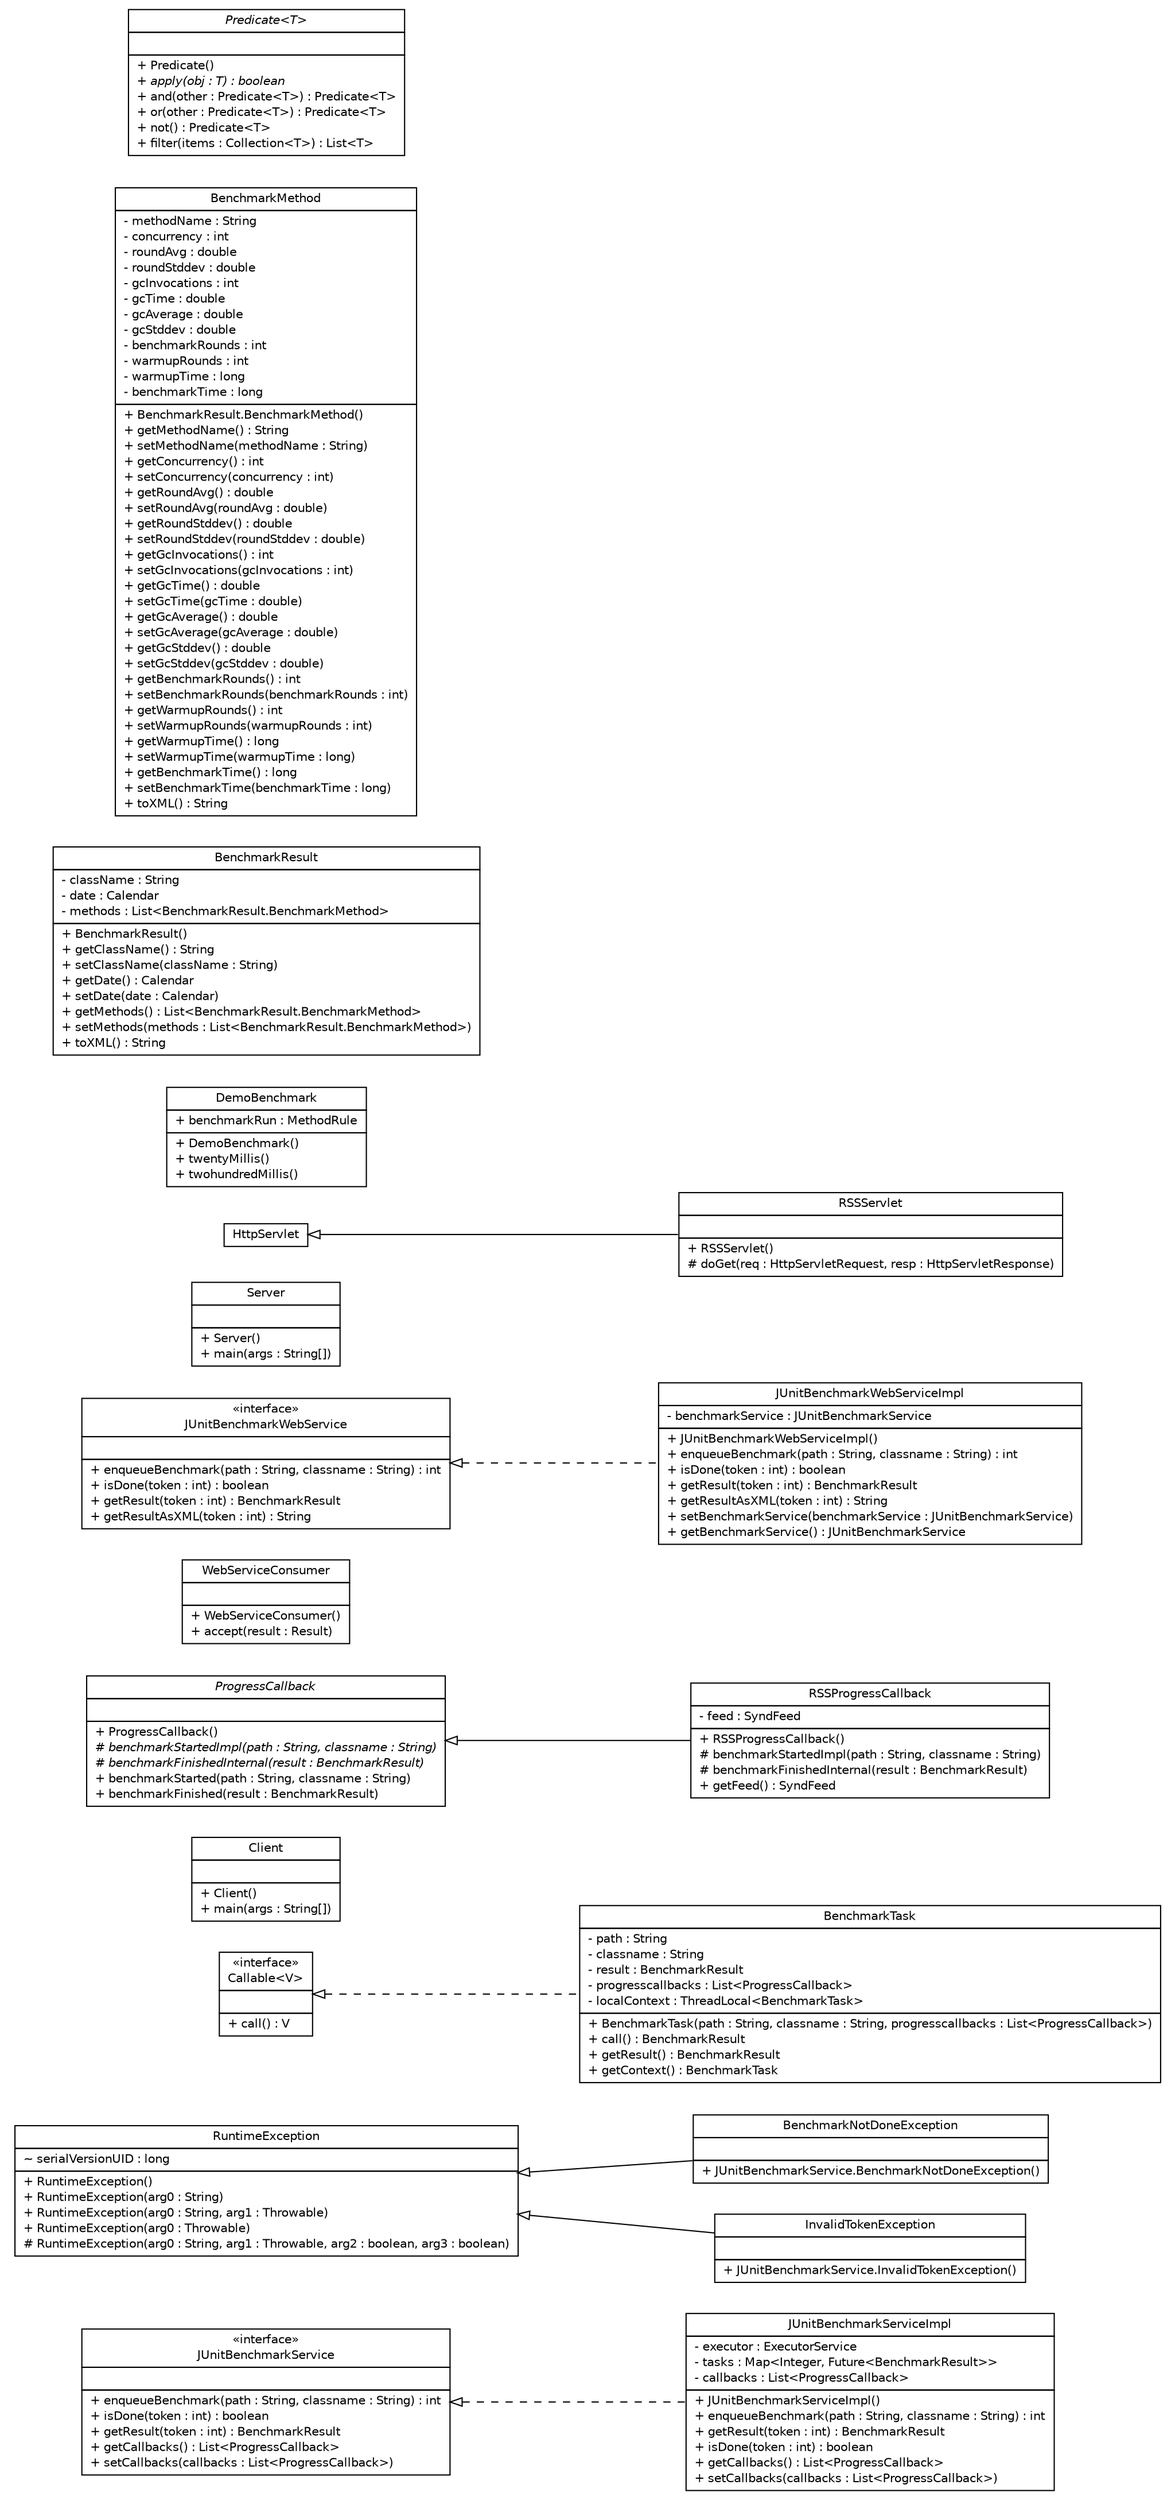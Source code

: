 #!/usr/local/bin/dot
#
# Class diagram 
# Generated by UMLGraph version R5_6 (http://www.umlgraph.org/)
#

digraph G {
	edge [fontname="Helvetica",fontsize=10,labelfontname="Helvetica",labelfontsize=10];
	node [fontname="Helvetica",fontsize=10,shape=plaintext];
	nodesep=0.25;
	ranksep=0.5;
	rankdir=LR;
	// de.htwaalen.jubws.JUnitBenchmarkService
	c0 [label=<<table title="de.htwaalen.jubws.JUnitBenchmarkService" border="0" cellborder="1" cellspacing="0" cellpadding="2" port="p">
		<tr><td><table border="0" cellspacing="0" cellpadding="1">
<tr><td align="center" balign="center"> &#171;interface&#187; </td></tr>
<tr><td align="center" balign="center"> JUnitBenchmarkService </td></tr>
		</table></td></tr>
		<tr><td><table border="0" cellspacing="0" cellpadding="1">
<tr><td align="left" balign="left">  </td></tr>
		</table></td></tr>
		<tr><td><table border="0" cellspacing="0" cellpadding="1">
<tr><td align="left" balign="left"> + enqueueBenchmark(path : String, classname : String) : int </td></tr>
<tr><td align="left" balign="left"> + isDone(token : int) : boolean </td></tr>
<tr><td align="left" balign="left"> + getResult(token : int) : BenchmarkResult </td></tr>
<tr><td align="left" balign="left"> + getCallbacks() : List&lt;ProgressCallback&gt; </td></tr>
<tr><td align="left" balign="left"> + setCallbacks(callbacks : List&lt;ProgressCallback&gt;) </td></tr>
		</table></td></tr>
		</table>>, URL="null", fontname="Helvetica", fontcolor="black", fontsize=10.0];
	// de.htwaalen.jubws.JUnitBenchmarkService.BenchmarkNotDoneException
	c1 [label=<<table title="de.htwaalen.jubws.JUnitBenchmarkService.BenchmarkNotDoneException" border="0" cellborder="1" cellspacing="0" cellpadding="2" port="p">
		<tr><td><table border="0" cellspacing="0" cellpadding="1">
<tr><td align="center" balign="center"> BenchmarkNotDoneException </td></tr>
		</table></td></tr>
		<tr><td><table border="0" cellspacing="0" cellpadding="1">
<tr><td align="left" balign="left">  </td></tr>
		</table></td></tr>
		<tr><td><table border="0" cellspacing="0" cellpadding="1">
<tr><td align="left" balign="left"> + JUnitBenchmarkService.BenchmarkNotDoneException() </td></tr>
		</table></td></tr>
		</table>>, URL="null", fontname="Helvetica", fontcolor="black", fontsize=10.0];
	// de.htwaalen.jubws.JUnitBenchmarkService.InvalidTokenException
	c2 [label=<<table title="de.htwaalen.jubws.JUnitBenchmarkService.InvalidTokenException" border="0" cellborder="1" cellspacing="0" cellpadding="2" port="p">
		<tr><td><table border="0" cellspacing="0" cellpadding="1">
<tr><td align="center" balign="center"> InvalidTokenException </td></tr>
		</table></td></tr>
		<tr><td><table border="0" cellspacing="0" cellpadding="1">
<tr><td align="left" balign="left">  </td></tr>
		</table></td></tr>
		<tr><td><table border="0" cellspacing="0" cellpadding="1">
<tr><td align="left" balign="left"> + JUnitBenchmarkService.InvalidTokenException() </td></tr>
		</table></td></tr>
		</table>>, URL="null", fontname="Helvetica", fontcolor="black", fontsize=10.0];
	// de.htwaalen.jubws.JUnitBenchmarkServiceImpl
	c3 [label=<<table title="de.htwaalen.jubws.JUnitBenchmarkServiceImpl" border="0" cellborder="1" cellspacing="0" cellpadding="2" port="p">
		<tr><td><table border="0" cellspacing="0" cellpadding="1">
<tr><td align="center" balign="center"> JUnitBenchmarkServiceImpl </td></tr>
		</table></td></tr>
		<tr><td><table border="0" cellspacing="0" cellpadding="1">
<tr><td align="left" balign="left"> - executor : ExecutorService </td></tr>
<tr><td align="left" balign="left"> - tasks : Map&lt;Integer, Future&lt;BenchmarkResult&gt;&gt; </td></tr>
<tr><td align="left" balign="left"> - callbacks : List&lt;ProgressCallback&gt; </td></tr>
		</table></td></tr>
		<tr><td><table border="0" cellspacing="0" cellpadding="1">
<tr><td align="left" balign="left"> + JUnitBenchmarkServiceImpl() </td></tr>
<tr><td align="left" balign="left"> + enqueueBenchmark(path : String, classname : String) : int </td></tr>
<tr><td align="left" balign="left"> + getResult(token : int) : BenchmarkResult </td></tr>
<tr><td align="left" balign="left"> + isDone(token : int) : boolean </td></tr>
<tr><td align="left" balign="left"> + getCallbacks() : List&lt;ProgressCallback&gt; </td></tr>
<tr><td align="left" balign="left"> + setCallbacks(callbacks : List&lt;ProgressCallback&gt;) </td></tr>
		</table></td></tr>
		</table>>, URL="null", fontname="Helvetica", fontcolor="black", fontsize=10.0];
	// de.htwaalen.jubws.BenchmarkTask
	c4 [label=<<table title="de.htwaalen.jubws.BenchmarkTask" border="0" cellborder="1" cellspacing="0" cellpadding="2" port="p">
		<tr><td><table border="0" cellspacing="0" cellpadding="1">
<tr><td align="center" balign="center"> BenchmarkTask </td></tr>
		</table></td></tr>
		<tr><td><table border="0" cellspacing="0" cellpadding="1">
<tr><td align="left" balign="left"> - path : String </td></tr>
<tr><td align="left" balign="left"> - classname : String </td></tr>
<tr><td align="left" balign="left"> - result : BenchmarkResult </td></tr>
<tr><td align="left" balign="left"> - progresscallbacks : List&lt;ProgressCallback&gt; </td></tr>
<tr><td align="left" balign="left"> - localContext : ThreadLocal&lt;BenchmarkTask&gt; </td></tr>
		</table></td></tr>
		<tr><td><table border="0" cellspacing="0" cellpadding="1">
<tr><td align="left" balign="left"> + BenchmarkTask(path : String, classname : String, progresscallbacks : List&lt;ProgressCallback&gt;) </td></tr>
<tr><td align="left" balign="left"> + call() : BenchmarkResult </td></tr>
<tr><td align="left" balign="left"> + getResult() : BenchmarkResult </td></tr>
<tr><td align="left" balign="left"> + getContext() : BenchmarkTask </td></tr>
		</table></td></tr>
		</table>>, URL="null", fontname="Helvetica", fontcolor="black", fontsize=10.0];
	// de.htwaalen.jubws.client.Client
	c5 [label=<<table title="de.htwaalen.jubws.client.Client" border="0" cellborder="1" cellspacing="0" cellpadding="2" port="p">
		<tr><td><table border="0" cellspacing="0" cellpadding="1">
<tr><td align="center" balign="center"> Client </td></tr>
		</table></td></tr>
		<tr><td><table border="0" cellspacing="0" cellpadding="1">
<tr><td align="left" balign="left">  </td></tr>
		</table></td></tr>
		<tr><td><table border="0" cellspacing="0" cellpadding="1">
<tr><td align="left" balign="left"> + Client() </td></tr>
<tr><td align="left" balign="left"> + main(args : String[]) </td></tr>
		</table></td></tr>
		</table>>, URL="null", fontname="Helvetica", fontcolor="black", fontsize=10.0];
	// de.htwaalen.jubws.RSSProgressCallback
	c6 [label=<<table title="de.htwaalen.jubws.RSSProgressCallback" border="0" cellborder="1" cellspacing="0" cellpadding="2" port="p">
		<tr><td><table border="0" cellspacing="0" cellpadding="1">
<tr><td align="center" balign="center"> RSSProgressCallback </td></tr>
		</table></td></tr>
		<tr><td><table border="0" cellspacing="0" cellpadding="1">
<tr><td align="left" balign="left"> - feed : SyndFeed </td></tr>
		</table></td></tr>
		<tr><td><table border="0" cellspacing="0" cellpadding="1">
<tr><td align="left" balign="left"> + RSSProgressCallback() </td></tr>
<tr><td align="left" balign="left"> # benchmarkStartedImpl(path : String, classname : String) </td></tr>
<tr><td align="left" balign="left"> # benchmarkFinishedInternal(result : BenchmarkResult) </td></tr>
<tr><td align="left" balign="left"> + getFeed() : SyndFeed </td></tr>
		</table></td></tr>
		</table>>, URL="null", fontname="Helvetica", fontcolor="black", fontsize=10.0];
	// de.htwaalen.jubws.WebServiceConsumer
	c7 [label=<<table title="de.htwaalen.jubws.WebServiceConsumer" border="0" cellborder="1" cellspacing="0" cellpadding="2" port="p">
		<tr><td><table border="0" cellspacing="0" cellpadding="1">
<tr><td align="center" balign="center"> WebServiceConsumer </td></tr>
		</table></td></tr>
		<tr><td><table border="0" cellspacing="0" cellpadding="1">
<tr><td align="left" balign="left">  </td></tr>
		</table></td></tr>
		<tr><td><table border="0" cellspacing="0" cellpadding="1">
<tr><td align="left" balign="left"> + WebServiceConsumer() </td></tr>
<tr><td align="left" balign="left"> + accept(result : Result) </td></tr>
		</table></td></tr>
		</table>>, URL="null", fontname="Helvetica", fontcolor="black", fontsize=10.0];
	// de.htwaalen.jubws.ProgressCallback
	c8 [label=<<table title="de.htwaalen.jubws.ProgressCallback" border="0" cellborder="1" cellspacing="0" cellpadding="2" port="p">
		<tr><td><table border="0" cellspacing="0" cellpadding="1">
<tr><td align="center" balign="center"><font face="Helvetica-Oblique"> ProgressCallback </font></td></tr>
		</table></td></tr>
		<tr><td><table border="0" cellspacing="0" cellpadding="1">
<tr><td align="left" balign="left">  </td></tr>
		</table></td></tr>
		<tr><td><table border="0" cellspacing="0" cellpadding="1">
<tr><td align="left" balign="left"> + ProgressCallback() </td></tr>
<tr><td align="left" balign="left"><font face="Helvetica-Oblique" point-size="10.0"> # benchmarkStartedImpl(path : String, classname : String) </font></td></tr>
<tr><td align="left" balign="left"><font face="Helvetica-Oblique" point-size="10.0"> # benchmarkFinishedInternal(result : BenchmarkResult) </font></td></tr>
<tr><td align="left" balign="left"> + benchmarkStarted(path : String, classname : String) </td></tr>
<tr><td align="left" balign="left"> + benchmarkFinished(result : BenchmarkResult) </td></tr>
		</table></td></tr>
		</table>>, URL="null", fontname="Helvetica", fontcolor="black", fontsize=10.0];
	// de.htwaalen.jubws.server.JUnitBenchmarkWebServiceImpl
	c9 [label=<<table title="de.htwaalen.jubws.server.JUnitBenchmarkWebServiceImpl" border="0" cellborder="1" cellspacing="0" cellpadding="2" port="p">
		<tr><td><table border="0" cellspacing="0" cellpadding="1">
<tr><td align="center" balign="center"> JUnitBenchmarkWebServiceImpl </td></tr>
		</table></td></tr>
		<tr><td><table border="0" cellspacing="0" cellpadding="1">
<tr><td align="left" balign="left"> - benchmarkService : JUnitBenchmarkService </td></tr>
		</table></td></tr>
		<tr><td><table border="0" cellspacing="0" cellpadding="1">
<tr><td align="left" balign="left"> + JUnitBenchmarkWebServiceImpl() </td></tr>
<tr><td align="left" balign="left"> + enqueueBenchmark(path : String, classname : String) : int </td></tr>
<tr><td align="left" balign="left"> + isDone(token : int) : boolean </td></tr>
<tr><td align="left" balign="left"> + getResult(token : int) : BenchmarkResult </td></tr>
<tr><td align="left" balign="left"> + getResultAsXML(token : int) : String </td></tr>
<tr><td align="left" balign="left"> + setBenchmarkService(benchmarkService : JUnitBenchmarkService) </td></tr>
<tr><td align="left" balign="left"> + getBenchmarkService() : JUnitBenchmarkService </td></tr>
		</table></td></tr>
		</table>>, URL="null", fontname="Helvetica", fontcolor="black", fontsize=10.0];
	// de.htwaalen.jubws.server.Server
	c10 [label=<<table title="de.htwaalen.jubws.server.Server" border="0" cellborder="1" cellspacing="0" cellpadding="2" port="p">
		<tr><td><table border="0" cellspacing="0" cellpadding="1">
<tr><td align="center" balign="center"> Server </td></tr>
		</table></td></tr>
		<tr><td><table border="0" cellspacing="0" cellpadding="1">
<tr><td align="left" balign="left">  </td></tr>
		</table></td></tr>
		<tr><td><table border="0" cellspacing="0" cellpadding="1">
<tr><td align="left" balign="left"> + Server() </td></tr>
<tr><td align="left" balign="left"> + main(args : String[]) </td></tr>
		</table></td></tr>
		</table>>, URL="null", fontname="Helvetica", fontcolor="black", fontsize=10.0];
	// de.htwaalen.jubws.server.RSSServlet
	c11 [label=<<table title="de.htwaalen.jubws.server.RSSServlet" border="0" cellborder="1" cellspacing="0" cellpadding="2" port="p">
		<tr><td><table border="0" cellspacing="0" cellpadding="1">
<tr><td align="center" balign="center"> RSSServlet </td></tr>
		</table></td></tr>
		<tr><td><table border="0" cellspacing="0" cellpadding="1">
<tr><td align="left" balign="left">  </td></tr>
		</table></td></tr>
		<tr><td><table border="0" cellspacing="0" cellpadding="1">
<tr><td align="left" balign="left"> + RSSServlet() </td></tr>
<tr><td align="left" balign="left"> # doGet(req : HttpServletRequest, resp : HttpServletResponse) </td></tr>
		</table></td></tr>
		</table>>, URL="null", fontname="Helvetica", fontcolor="black", fontsize=10.0];
	// de.htwaalen.jubws.server.JUnitBenchmarkWebService
	c12 [label=<<table title="de.htwaalen.jubws.server.JUnitBenchmarkWebService" border="0" cellborder="1" cellspacing="0" cellpadding="2" port="p">
		<tr><td><table border="0" cellspacing="0" cellpadding="1">
<tr><td align="center" balign="center"> &#171;interface&#187; </td></tr>
<tr><td align="center" balign="center"> JUnitBenchmarkWebService </td></tr>
		</table></td></tr>
		<tr><td><table border="0" cellspacing="0" cellpadding="1">
<tr><td align="left" balign="left">  </td></tr>
		</table></td></tr>
		<tr><td><table border="0" cellspacing="0" cellpadding="1">
<tr><td align="left" balign="left"> + enqueueBenchmark(path : String, classname : String) : int </td></tr>
<tr><td align="left" balign="left"> + isDone(token : int) : boolean </td></tr>
<tr><td align="left" balign="left"> + getResult(token : int) : BenchmarkResult </td></tr>
<tr><td align="left" balign="left"> + getResultAsXML(token : int) : String </td></tr>
		</table></td></tr>
		</table>>, URL="null", fontname="Helvetica", fontcolor="black", fontsize=10.0];
	// de.htwaalen.jubws.DemoBenchmark
	c13 [label=<<table title="de.htwaalen.jubws.DemoBenchmark" border="0" cellborder="1" cellspacing="0" cellpadding="2" port="p">
		<tr><td><table border="0" cellspacing="0" cellpadding="1">
<tr><td align="center" balign="center"> DemoBenchmark </td></tr>
		</table></td></tr>
		<tr><td><table border="0" cellspacing="0" cellpadding="1">
<tr><td align="left" balign="left"> + benchmarkRun : MethodRule </td></tr>
		</table></td></tr>
		<tr><td><table border="0" cellspacing="0" cellpadding="1">
<tr><td align="left" balign="left"> + DemoBenchmark() </td></tr>
<tr><td align="left" balign="left"> + twentyMillis() </td></tr>
<tr><td align="left" balign="left"> + twohundredMillis() </td></tr>
		</table></td></tr>
		</table>>, URL="null", fontname="Helvetica", fontcolor="black", fontsize=10.0];
	// de.htwaalen.jubws.BenchmarkResult
	c14 [label=<<table title="de.htwaalen.jubws.BenchmarkResult" border="0" cellborder="1" cellspacing="0" cellpadding="2" port="p">
		<tr><td><table border="0" cellspacing="0" cellpadding="1">
<tr><td align="center" balign="center"> BenchmarkResult </td></tr>
		</table></td></tr>
		<tr><td><table border="0" cellspacing="0" cellpadding="1">
<tr><td align="left" balign="left"> - className : String </td></tr>
<tr><td align="left" balign="left"> - date : Calendar </td></tr>
<tr><td align="left" balign="left"> - methods : List&lt;BenchmarkResult.BenchmarkMethod&gt; </td></tr>
		</table></td></tr>
		<tr><td><table border="0" cellspacing="0" cellpadding="1">
<tr><td align="left" balign="left"> + BenchmarkResult() </td></tr>
<tr><td align="left" balign="left"> + getClassName() : String </td></tr>
<tr><td align="left" balign="left"> + setClassName(className : String) </td></tr>
<tr><td align="left" balign="left"> + getDate() : Calendar </td></tr>
<tr><td align="left" balign="left"> + setDate(date : Calendar) </td></tr>
<tr><td align="left" balign="left"> + getMethods() : List&lt;BenchmarkResult.BenchmarkMethod&gt; </td></tr>
<tr><td align="left" balign="left"> + setMethods(methods : List&lt;BenchmarkResult.BenchmarkMethod&gt;) </td></tr>
<tr><td align="left" balign="left"> + toXML() : String </td></tr>
		</table></td></tr>
		</table>>, URL="null", fontname="Helvetica", fontcolor="black", fontsize=10.0];
	// de.htwaalen.jubws.BenchmarkResult.BenchmarkMethod
	c15 [label=<<table title="de.htwaalen.jubws.BenchmarkResult.BenchmarkMethod" border="0" cellborder="1" cellspacing="0" cellpadding="2" port="p">
		<tr><td><table border="0" cellspacing="0" cellpadding="1">
<tr><td align="center" balign="center"> BenchmarkMethod </td></tr>
		</table></td></tr>
		<tr><td><table border="0" cellspacing="0" cellpadding="1">
<tr><td align="left" balign="left"> - methodName : String </td></tr>
<tr><td align="left" balign="left"> - concurrency : int </td></tr>
<tr><td align="left" balign="left"> - roundAvg : double </td></tr>
<tr><td align="left" balign="left"> - roundStddev : double </td></tr>
<tr><td align="left" balign="left"> - gcInvocations : int </td></tr>
<tr><td align="left" balign="left"> - gcTime : double </td></tr>
<tr><td align="left" balign="left"> - gcAverage : double </td></tr>
<tr><td align="left" balign="left"> - gcStddev : double </td></tr>
<tr><td align="left" balign="left"> - benchmarkRounds : int </td></tr>
<tr><td align="left" balign="left"> - warmupRounds : int </td></tr>
<tr><td align="left" balign="left"> - warmupTime : long </td></tr>
<tr><td align="left" balign="left"> - benchmarkTime : long </td></tr>
		</table></td></tr>
		<tr><td><table border="0" cellspacing="0" cellpadding="1">
<tr><td align="left" balign="left"> + BenchmarkResult.BenchmarkMethod() </td></tr>
<tr><td align="left" balign="left"> + getMethodName() : String </td></tr>
<tr><td align="left" balign="left"> + setMethodName(methodName : String) </td></tr>
<tr><td align="left" balign="left"> + getConcurrency() : int </td></tr>
<tr><td align="left" balign="left"> + setConcurrency(concurrency : int) </td></tr>
<tr><td align="left" balign="left"> + getRoundAvg() : double </td></tr>
<tr><td align="left" balign="left"> + setRoundAvg(roundAvg : double) </td></tr>
<tr><td align="left" balign="left"> + getRoundStddev() : double </td></tr>
<tr><td align="left" balign="left"> + setRoundStddev(roundStddev : double) </td></tr>
<tr><td align="left" balign="left"> + getGcInvocations() : int </td></tr>
<tr><td align="left" balign="left"> + setGcInvocations(gcInvocations : int) </td></tr>
<tr><td align="left" balign="left"> + getGcTime() : double </td></tr>
<tr><td align="left" balign="left"> + setGcTime(gcTime : double) </td></tr>
<tr><td align="left" balign="left"> + getGcAverage() : double </td></tr>
<tr><td align="left" balign="left"> + setGcAverage(gcAverage : double) </td></tr>
<tr><td align="left" balign="left"> + getGcStddev() : double </td></tr>
<tr><td align="left" balign="left"> + setGcStddev(gcStddev : double) </td></tr>
<tr><td align="left" balign="left"> + getBenchmarkRounds() : int </td></tr>
<tr><td align="left" balign="left"> + setBenchmarkRounds(benchmarkRounds : int) </td></tr>
<tr><td align="left" balign="left"> + getWarmupRounds() : int </td></tr>
<tr><td align="left" balign="left"> + setWarmupRounds(warmupRounds : int) </td></tr>
<tr><td align="left" balign="left"> + getWarmupTime() : long </td></tr>
<tr><td align="left" balign="left"> + setWarmupTime(warmupTime : long) </td></tr>
<tr><td align="left" balign="left"> + getBenchmarkTime() : long </td></tr>
<tr><td align="left" balign="left"> + setBenchmarkTime(benchmarkTime : long) </td></tr>
<tr><td align="left" balign="left"> + toXML() : String </td></tr>
		</table></td></tr>
		</table>>, URL="null", fontname="Helvetica", fontcolor="black", fontsize=10.0];
	// de.htwaalen.jubws.utils.Predicate<T>
	c16 [label=<<table title="de.htwaalen.jubws.utils.Predicate" border="0" cellborder="1" cellspacing="0" cellpadding="2" port="p">
		<tr><td><table border="0" cellspacing="0" cellpadding="1">
<tr><td align="center" balign="center"><font face="Helvetica-Oblique"> Predicate&lt;T&gt; </font></td></tr>
		</table></td></tr>
		<tr><td><table border="0" cellspacing="0" cellpadding="1">
<tr><td align="left" balign="left">  </td></tr>
		</table></td></tr>
		<tr><td><table border="0" cellspacing="0" cellpadding="1">
<tr><td align="left" balign="left"> + Predicate() </td></tr>
<tr><td align="left" balign="left"><font face="Helvetica-Oblique" point-size="10.0"> + apply(obj : T) : boolean </font></td></tr>
<tr><td align="left" balign="left"> + and(other : Predicate&lt;T&gt;) : Predicate&lt;T&gt; </td></tr>
<tr><td align="left" balign="left"> + or(other : Predicate&lt;T&gt;) : Predicate&lt;T&gt; </td></tr>
<tr><td align="left" balign="left"> + not() : Predicate&lt;T&gt; </td></tr>
<tr><td align="left" balign="left"> + filter(items : Collection&lt;T&gt;) : List&lt;T&gt; </td></tr>
		</table></td></tr>
		</table>>, URL="null", fontname="Helvetica", fontcolor="black", fontsize=10.0];
	//de.htwaalen.jubws.JUnitBenchmarkService.BenchmarkNotDoneException extends java.lang.RuntimeException
	c17:p -> c1:p [dir=back,arrowtail=empty];
	//de.htwaalen.jubws.JUnitBenchmarkService.InvalidTokenException extends java.lang.RuntimeException
	c17:p -> c2:p [dir=back,arrowtail=empty];
	//de.htwaalen.jubws.JUnitBenchmarkServiceImpl implements de.htwaalen.jubws.JUnitBenchmarkService
	c0:p -> c3:p [dir=back,arrowtail=empty,style=dashed];
	//de.htwaalen.jubws.BenchmarkTask implements java.util.concurrent.Callable<V>
	c18:p -> c4:p [dir=back,arrowtail=empty,style=dashed];
	//de.htwaalen.jubws.RSSProgressCallback extends de.htwaalen.jubws.ProgressCallback
	c8:p -> c6:p [dir=back,arrowtail=empty];
	//de.htwaalen.jubws.server.JUnitBenchmarkWebServiceImpl implements de.htwaalen.jubws.server.JUnitBenchmarkWebService
	c12:p -> c9:p [dir=back,arrowtail=empty,style=dashed];
	//de.htwaalen.jubws.server.RSSServlet extends HttpServlet
	c19:p -> c11:p [dir=back,arrowtail=empty];
	// HttpServlet
	c19[label=<<table title="HttpServlet" border="0" cellborder="1" cellspacing="0" cellpadding="2" port="p" href="http://java.sun.com/j2se/1.4.2/docs/api//HttpServlet.html">
		<tr><td><table border="0" cellspacing="0" cellpadding="1">
<tr><td align="center" balign="center"> HttpServlet </td></tr>
		</table></td></tr>
		</table>>, fontname="Helvetica", fontcolor="black", fontsize=10.0];
	// java.lang.RuntimeException
	c17 [label=<<table title="java.lang.RuntimeException" border="0" cellborder="1" cellspacing="0" cellpadding="2" port="p" href="http://java.sun.com/j2se/1.4.2/docs/api/java/lang/RuntimeException.html">
		<tr><td><table border="0" cellspacing="0" cellpadding="1">
<tr><td align="center" balign="center"> RuntimeException </td></tr>
		</table></td></tr>
		<tr><td><table border="0" cellspacing="0" cellpadding="1">
<tr><td align="left" balign="left"> ~ serialVersionUID : long </td></tr>
		</table></td></tr>
		<tr><td><table border="0" cellspacing="0" cellpadding="1">
<tr><td align="left" balign="left"> + RuntimeException() </td></tr>
<tr><td align="left" balign="left"> + RuntimeException(arg0 : String) </td></tr>
<tr><td align="left" balign="left"> + RuntimeException(arg0 : String, arg1 : Throwable) </td></tr>
<tr><td align="left" balign="left"> + RuntimeException(arg0 : Throwable) </td></tr>
<tr><td align="left" balign="left"> # RuntimeException(arg0 : String, arg1 : Throwable, arg2 : boolean, arg3 : boolean) </td></tr>
		</table></td></tr>
		</table>>, URL="http://java.sun.com/j2se/1.4.2/docs/api/java/lang/RuntimeException.html", fontname="Helvetica", fontcolor="black", fontsize=10.0];
	// java.util.concurrent.Callable<V>
	c18 [label=<<table title="java.util.concurrent.Callable" border="0" cellborder="1" cellspacing="0" cellpadding="2" port="p" href="http://java.sun.com/j2se/1.4.2/docs/api/java/util/concurrent/Callable.html">
		<tr><td><table border="0" cellspacing="0" cellpadding="1">
<tr><td align="center" balign="center"> &#171;interface&#187; </td></tr>
<tr><td align="center" balign="center"> Callable&lt;V&gt; </td></tr>
		</table></td></tr>
		<tr><td><table border="0" cellspacing="0" cellpadding="1">
<tr><td align="left" balign="left">  </td></tr>
		</table></td></tr>
		<tr><td><table border="0" cellspacing="0" cellpadding="1">
<tr><td align="left" balign="left"> + call() : V </td></tr>
		</table></td></tr>
		</table>>, URL="http://java.sun.com/j2se/1.4.2/docs/api/java/util/concurrent/Callable.html", fontname="Helvetica", fontcolor="black", fontsize=10.0];
}


